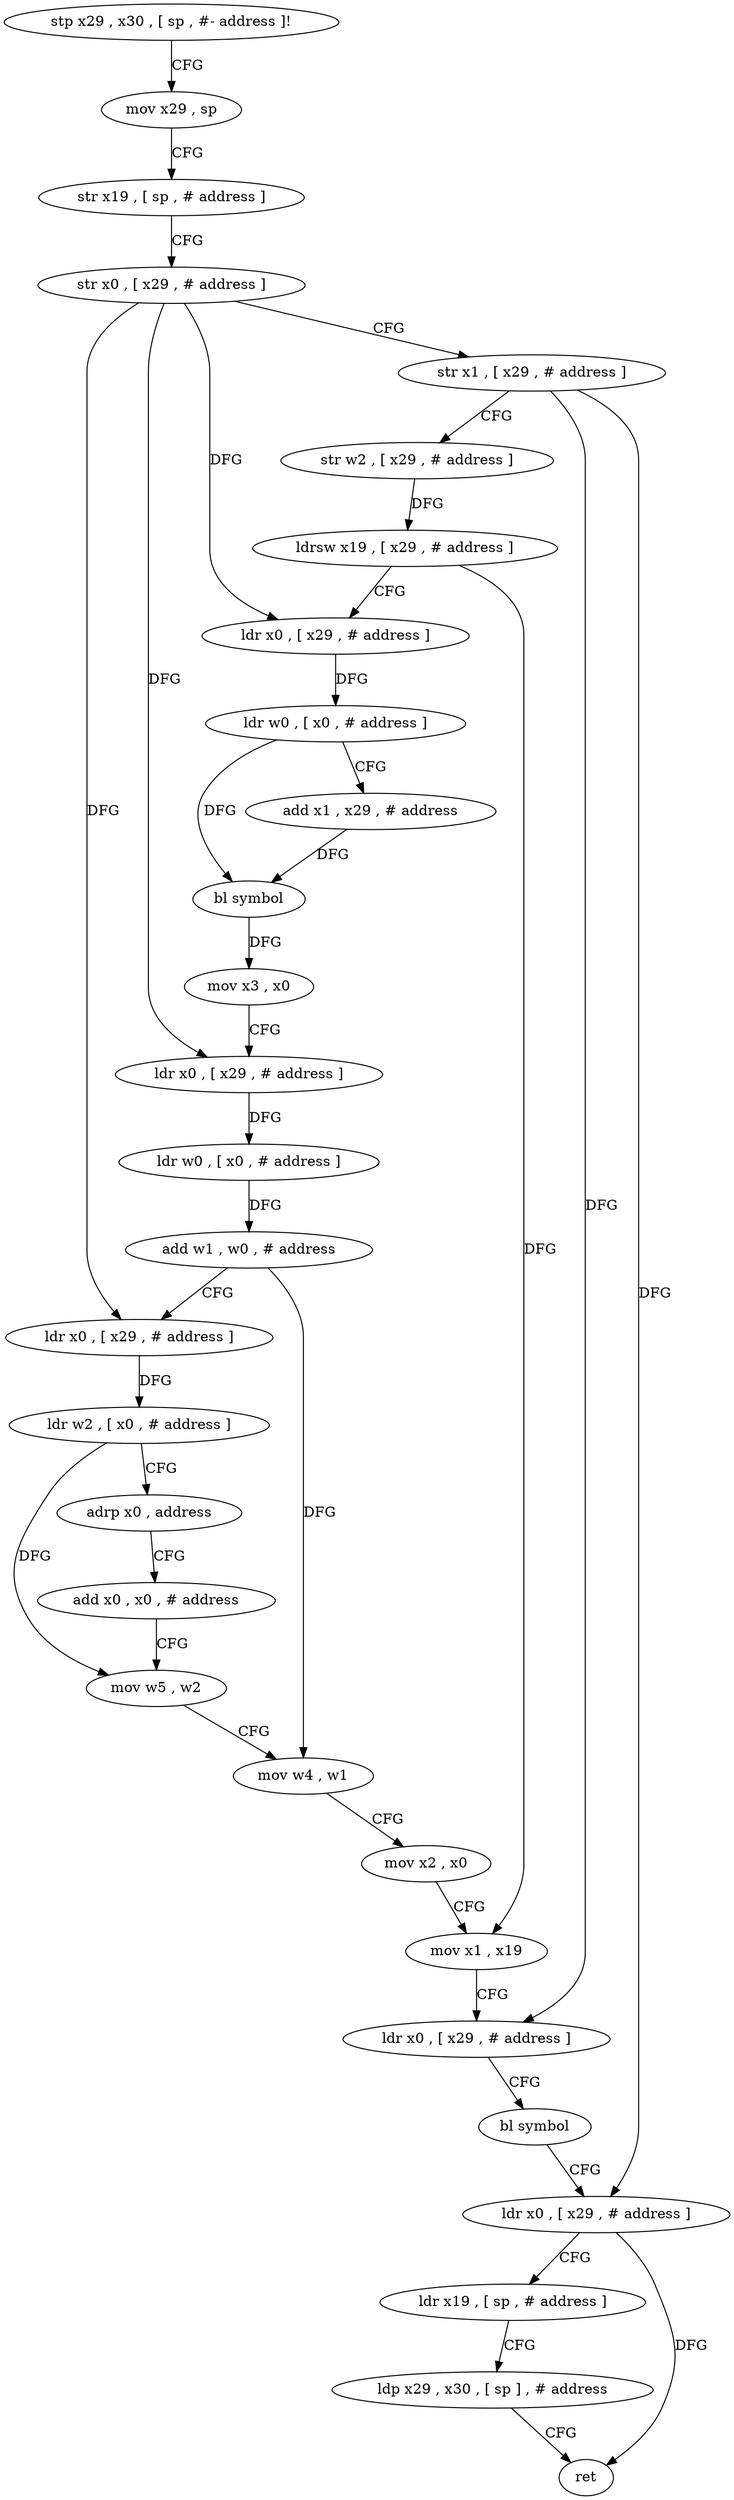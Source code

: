 digraph "func" {
"268408" [label = "stp x29 , x30 , [ sp , #- address ]!" ]
"268412" [label = "mov x29 , sp" ]
"268416" [label = "str x19 , [ sp , # address ]" ]
"268420" [label = "str x0 , [ x29 , # address ]" ]
"268424" [label = "str x1 , [ x29 , # address ]" ]
"268428" [label = "str w2 , [ x29 , # address ]" ]
"268432" [label = "ldrsw x19 , [ x29 , # address ]" ]
"268436" [label = "ldr x0 , [ x29 , # address ]" ]
"268440" [label = "ldr w0 , [ x0 , # address ]" ]
"268444" [label = "add x1 , x29 , # address" ]
"268448" [label = "bl symbol" ]
"268452" [label = "mov x3 , x0" ]
"268456" [label = "ldr x0 , [ x29 , # address ]" ]
"268460" [label = "ldr w0 , [ x0 , # address ]" ]
"268464" [label = "add w1 , w0 , # address" ]
"268468" [label = "ldr x0 , [ x29 , # address ]" ]
"268472" [label = "ldr w2 , [ x0 , # address ]" ]
"268476" [label = "adrp x0 , address" ]
"268480" [label = "add x0 , x0 , # address" ]
"268484" [label = "mov w5 , w2" ]
"268488" [label = "mov w4 , w1" ]
"268492" [label = "mov x2 , x0" ]
"268496" [label = "mov x1 , x19" ]
"268500" [label = "ldr x0 , [ x29 , # address ]" ]
"268504" [label = "bl symbol" ]
"268508" [label = "ldr x0 , [ x29 , # address ]" ]
"268512" [label = "ldr x19 , [ sp , # address ]" ]
"268516" [label = "ldp x29 , x30 , [ sp ] , # address" ]
"268520" [label = "ret" ]
"268408" -> "268412" [ label = "CFG" ]
"268412" -> "268416" [ label = "CFG" ]
"268416" -> "268420" [ label = "CFG" ]
"268420" -> "268424" [ label = "CFG" ]
"268420" -> "268436" [ label = "DFG" ]
"268420" -> "268456" [ label = "DFG" ]
"268420" -> "268468" [ label = "DFG" ]
"268424" -> "268428" [ label = "CFG" ]
"268424" -> "268500" [ label = "DFG" ]
"268424" -> "268508" [ label = "DFG" ]
"268428" -> "268432" [ label = "DFG" ]
"268432" -> "268436" [ label = "CFG" ]
"268432" -> "268496" [ label = "DFG" ]
"268436" -> "268440" [ label = "DFG" ]
"268440" -> "268444" [ label = "CFG" ]
"268440" -> "268448" [ label = "DFG" ]
"268444" -> "268448" [ label = "DFG" ]
"268448" -> "268452" [ label = "DFG" ]
"268452" -> "268456" [ label = "CFG" ]
"268456" -> "268460" [ label = "DFG" ]
"268460" -> "268464" [ label = "DFG" ]
"268464" -> "268468" [ label = "CFG" ]
"268464" -> "268488" [ label = "DFG" ]
"268468" -> "268472" [ label = "DFG" ]
"268472" -> "268476" [ label = "CFG" ]
"268472" -> "268484" [ label = "DFG" ]
"268476" -> "268480" [ label = "CFG" ]
"268480" -> "268484" [ label = "CFG" ]
"268484" -> "268488" [ label = "CFG" ]
"268488" -> "268492" [ label = "CFG" ]
"268492" -> "268496" [ label = "CFG" ]
"268496" -> "268500" [ label = "CFG" ]
"268500" -> "268504" [ label = "CFG" ]
"268504" -> "268508" [ label = "CFG" ]
"268508" -> "268512" [ label = "CFG" ]
"268508" -> "268520" [ label = "DFG" ]
"268512" -> "268516" [ label = "CFG" ]
"268516" -> "268520" [ label = "CFG" ]
}

